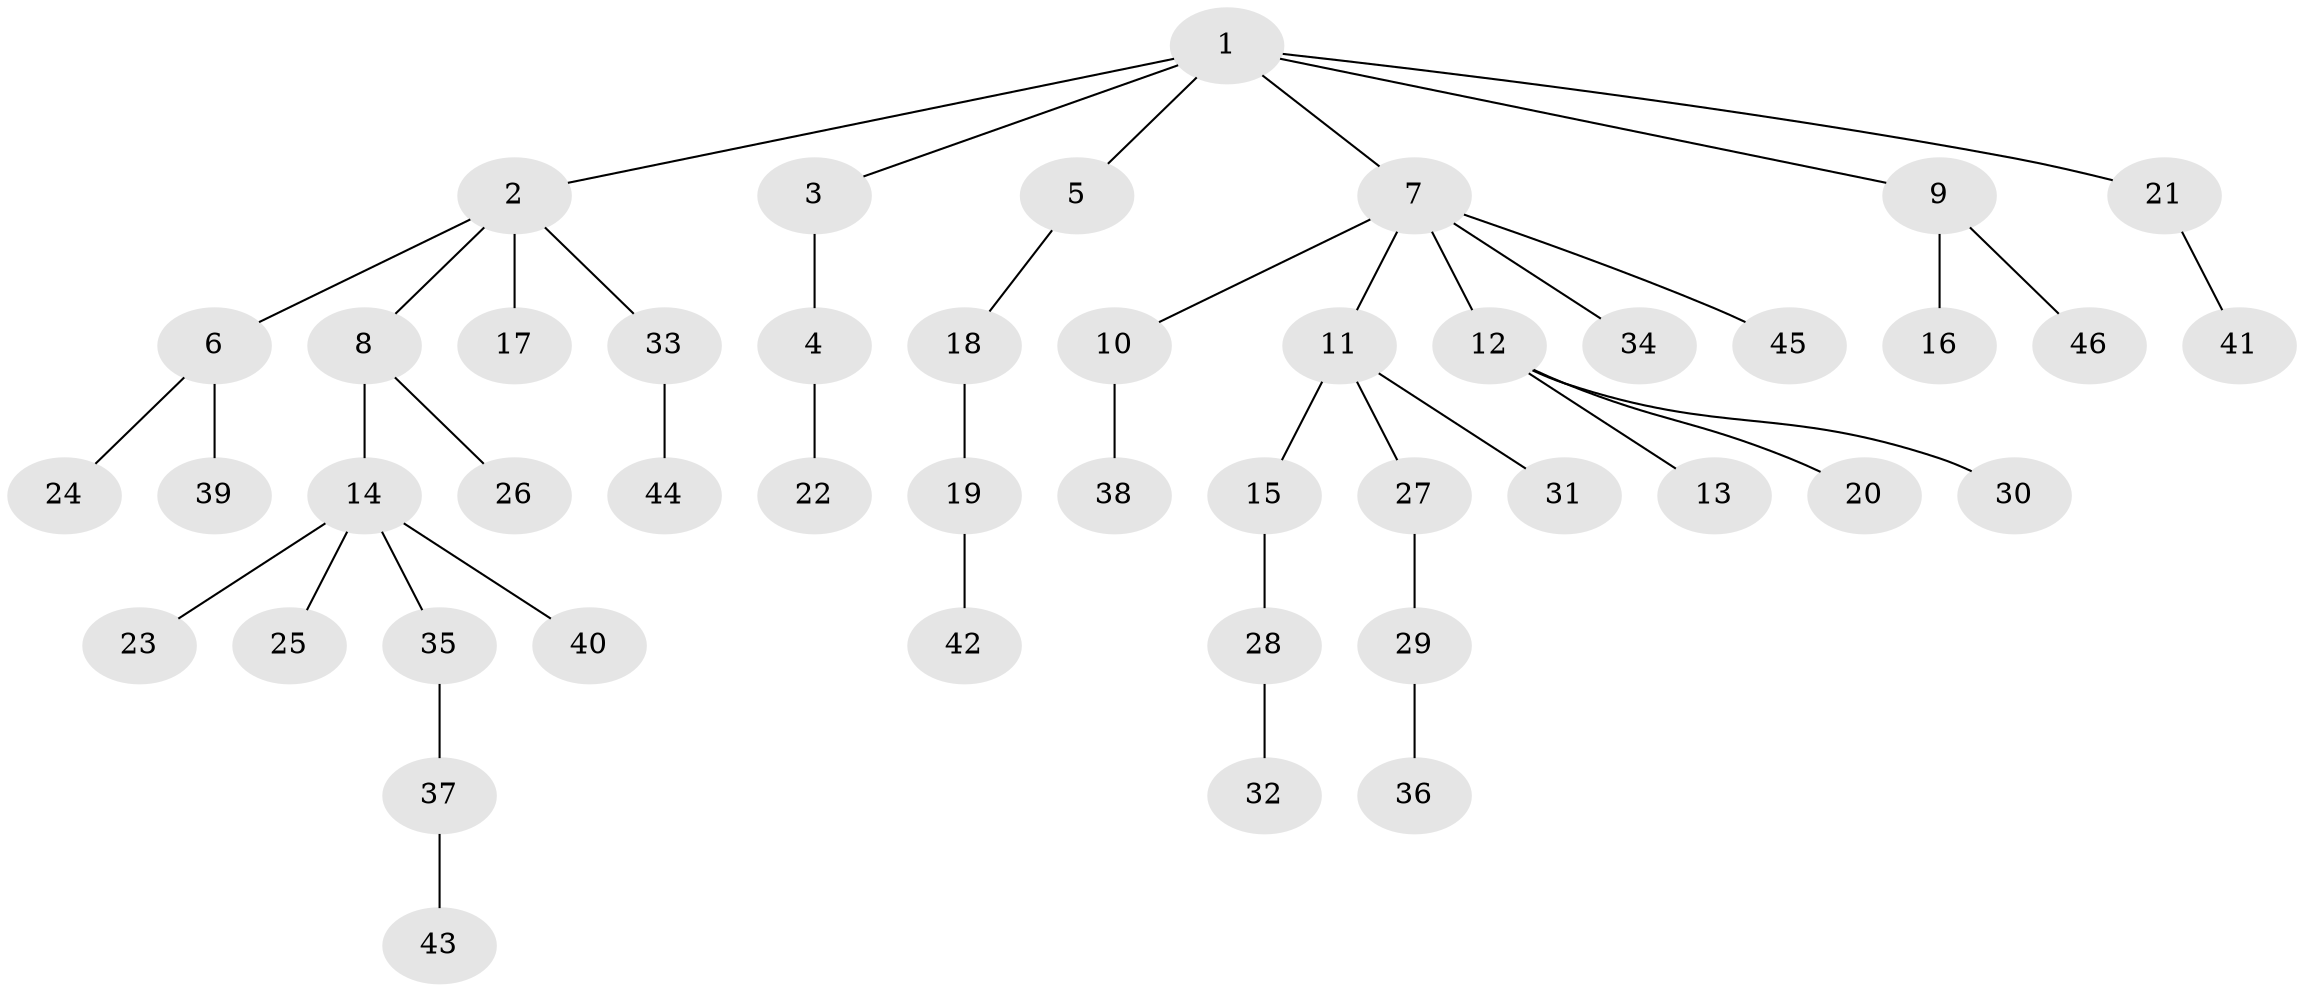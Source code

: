 // original degree distribution, {7: 0.033707865168539325, 6: 0.011235955056179775, 3: 0.15730337078651685, 1: 0.550561797752809, 4: 0.0449438202247191, 2: 0.1797752808988764, 5: 0.02247191011235955}
// Generated by graph-tools (version 1.1) at 2025/37/03/09/25 02:37:03]
// undirected, 46 vertices, 45 edges
graph export_dot {
graph [start="1"]
  node [color=gray90,style=filled];
  1;
  2;
  3;
  4;
  5;
  6;
  7;
  8;
  9;
  10;
  11;
  12;
  13;
  14;
  15;
  16;
  17;
  18;
  19;
  20;
  21;
  22;
  23;
  24;
  25;
  26;
  27;
  28;
  29;
  30;
  31;
  32;
  33;
  34;
  35;
  36;
  37;
  38;
  39;
  40;
  41;
  42;
  43;
  44;
  45;
  46;
  1 -- 2 [weight=1.0];
  1 -- 3 [weight=1.0];
  1 -- 5 [weight=1.0];
  1 -- 7 [weight=1.0];
  1 -- 9 [weight=1.0];
  1 -- 21 [weight=1.0];
  2 -- 6 [weight=1.0];
  2 -- 8 [weight=1.0];
  2 -- 17 [weight=1.0];
  2 -- 33 [weight=1.0];
  3 -- 4 [weight=1.0];
  4 -- 22 [weight=1.0];
  5 -- 18 [weight=1.0];
  6 -- 24 [weight=1.0];
  6 -- 39 [weight=1.0];
  7 -- 10 [weight=1.0];
  7 -- 11 [weight=1.0];
  7 -- 12 [weight=1.0];
  7 -- 34 [weight=1.0];
  7 -- 45 [weight=1.0];
  8 -- 14 [weight=1.0];
  8 -- 26 [weight=1.0];
  9 -- 16 [weight=1.0];
  9 -- 46 [weight=1.0];
  10 -- 38 [weight=2.0];
  11 -- 15 [weight=1.0];
  11 -- 27 [weight=1.0];
  11 -- 31 [weight=1.0];
  12 -- 13 [weight=1.0];
  12 -- 20 [weight=1.0];
  12 -- 30 [weight=1.0];
  14 -- 23 [weight=1.0];
  14 -- 25 [weight=1.0];
  14 -- 35 [weight=1.0];
  14 -- 40 [weight=1.0];
  15 -- 28 [weight=1.0];
  18 -- 19 [weight=1.0];
  19 -- 42 [weight=1.0];
  21 -- 41 [weight=1.0];
  27 -- 29 [weight=1.0];
  28 -- 32 [weight=1.0];
  29 -- 36 [weight=1.0];
  33 -- 44 [weight=1.0];
  35 -- 37 [weight=1.0];
  37 -- 43 [weight=1.0];
}
